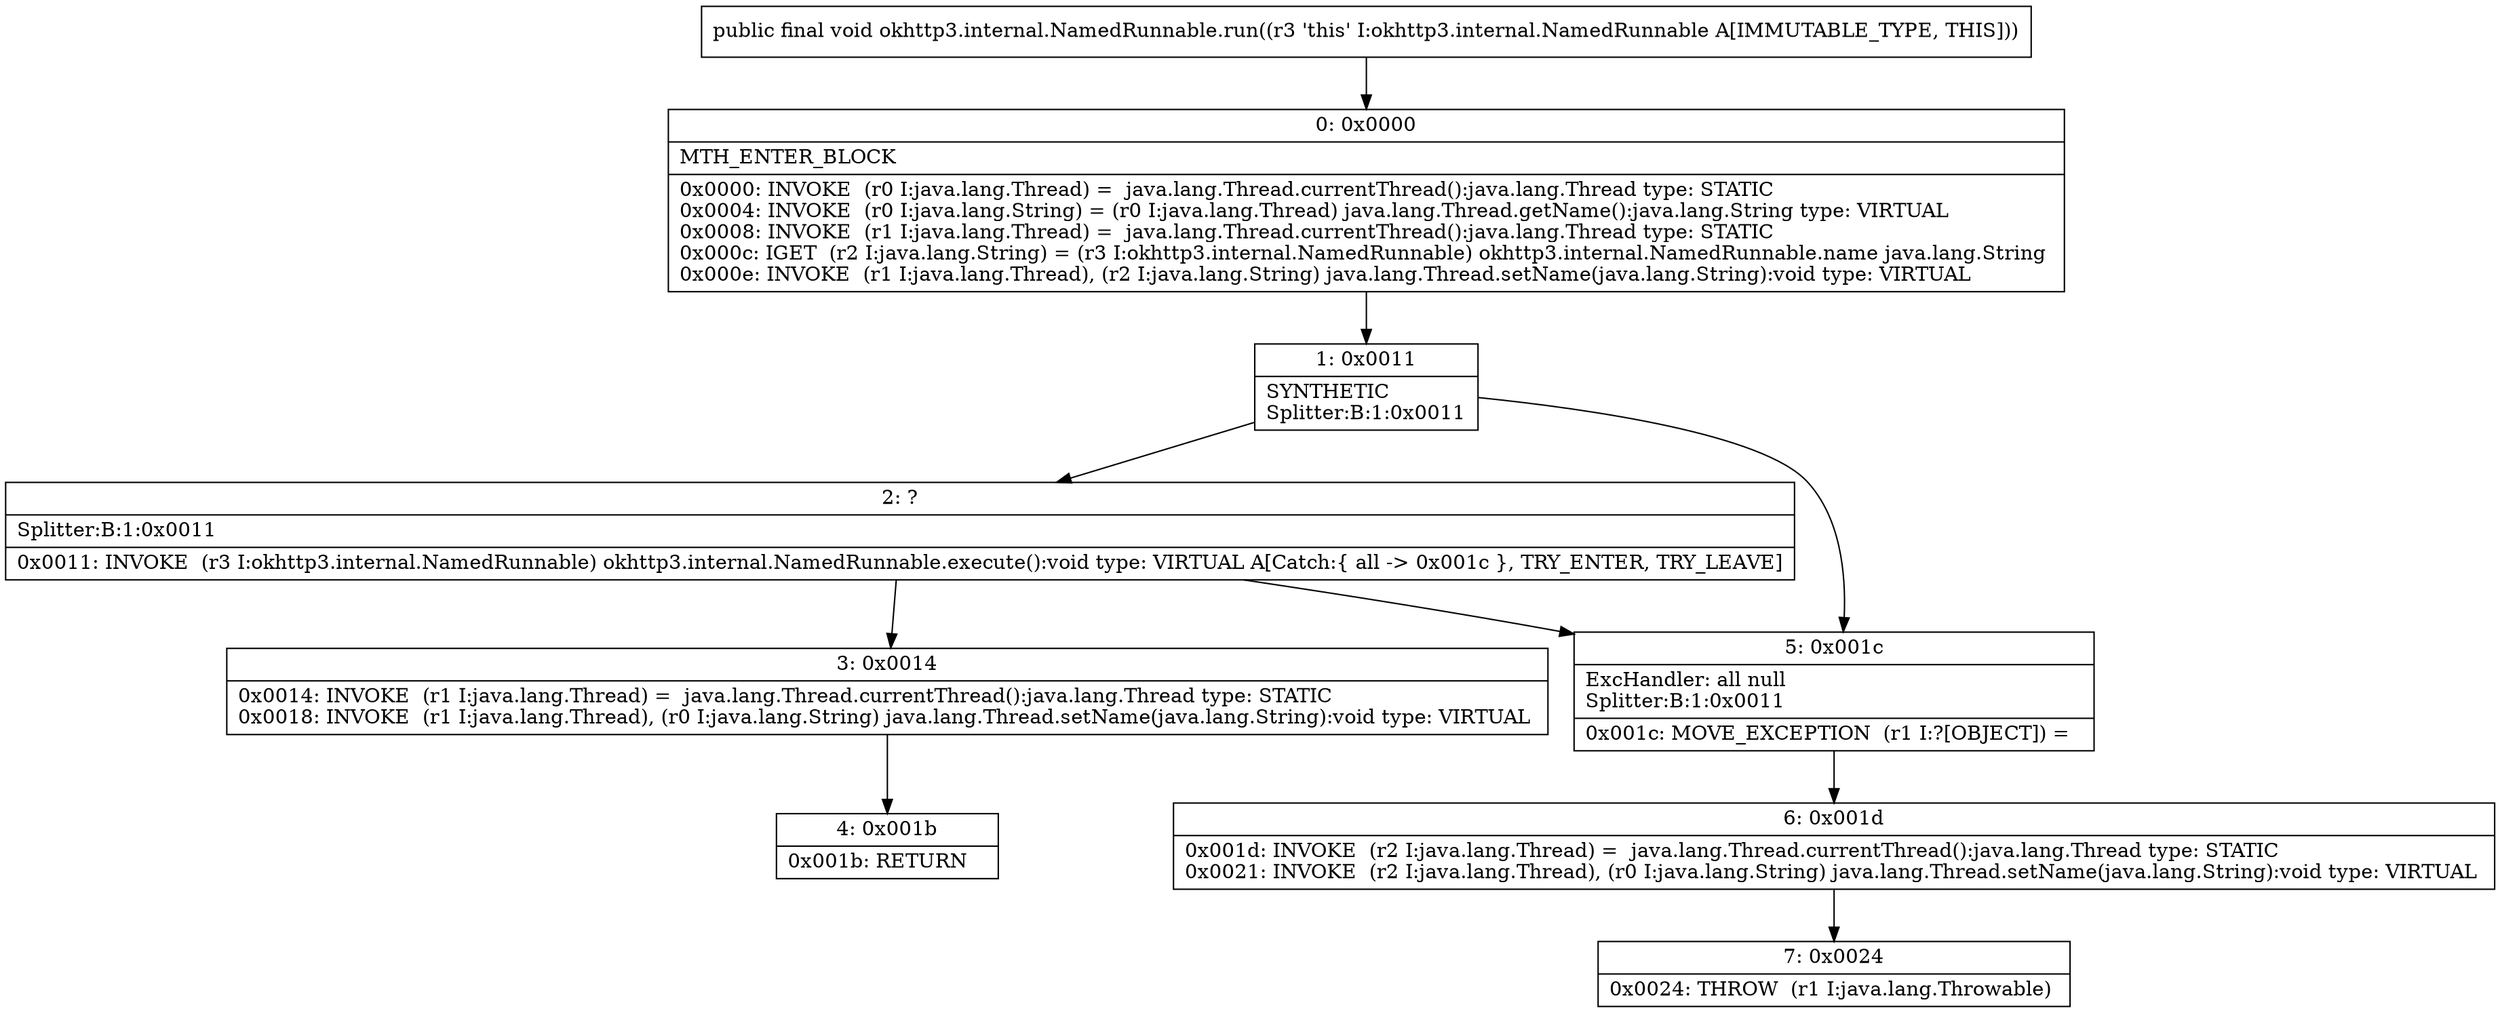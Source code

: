digraph "CFG forokhttp3.internal.NamedRunnable.run()V" {
Node_0 [shape=record,label="{0\:\ 0x0000|MTH_ENTER_BLOCK\l|0x0000: INVOKE  (r0 I:java.lang.Thread) =  java.lang.Thread.currentThread():java.lang.Thread type: STATIC \l0x0004: INVOKE  (r0 I:java.lang.String) = (r0 I:java.lang.Thread) java.lang.Thread.getName():java.lang.String type: VIRTUAL \l0x0008: INVOKE  (r1 I:java.lang.Thread) =  java.lang.Thread.currentThread():java.lang.Thread type: STATIC \l0x000c: IGET  (r2 I:java.lang.String) = (r3 I:okhttp3.internal.NamedRunnable) okhttp3.internal.NamedRunnable.name java.lang.String \l0x000e: INVOKE  (r1 I:java.lang.Thread), (r2 I:java.lang.String) java.lang.Thread.setName(java.lang.String):void type: VIRTUAL \l}"];
Node_1 [shape=record,label="{1\:\ 0x0011|SYNTHETIC\lSplitter:B:1:0x0011\l}"];
Node_2 [shape=record,label="{2\:\ ?|Splitter:B:1:0x0011\l|0x0011: INVOKE  (r3 I:okhttp3.internal.NamedRunnable) okhttp3.internal.NamedRunnable.execute():void type: VIRTUAL A[Catch:\{ all \-\> 0x001c \}, TRY_ENTER, TRY_LEAVE]\l}"];
Node_3 [shape=record,label="{3\:\ 0x0014|0x0014: INVOKE  (r1 I:java.lang.Thread) =  java.lang.Thread.currentThread():java.lang.Thread type: STATIC \l0x0018: INVOKE  (r1 I:java.lang.Thread), (r0 I:java.lang.String) java.lang.Thread.setName(java.lang.String):void type: VIRTUAL \l}"];
Node_4 [shape=record,label="{4\:\ 0x001b|0x001b: RETURN   \l}"];
Node_5 [shape=record,label="{5\:\ 0x001c|ExcHandler: all null\lSplitter:B:1:0x0011\l|0x001c: MOVE_EXCEPTION  (r1 I:?[OBJECT]) =  \l}"];
Node_6 [shape=record,label="{6\:\ 0x001d|0x001d: INVOKE  (r2 I:java.lang.Thread) =  java.lang.Thread.currentThread():java.lang.Thread type: STATIC \l0x0021: INVOKE  (r2 I:java.lang.Thread), (r0 I:java.lang.String) java.lang.Thread.setName(java.lang.String):void type: VIRTUAL \l}"];
Node_7 [shape=record,label="{7\:\ 0x0024|0x0024: THROW  (r1 I:java.lang.Throwable) \l}"];
MethodNode[shape=record,label="{public final void okhttp3.internal.NamedRunnable.run((r3 'this' I:okhttp3.internal.NamedRunnable A[IMMUTABLE_TYPE, THIS])) }"];
MethodNode -> Node_0;
Node_0 -> Node_1;
Node_1 -> Node_2;
Node_1 -> Node_5;
Node_2 -> Node_3;
Node_2 -> Node_5;
Node_3 -> Node_4;
Node_5 -> Node_6;
Node_6 -> Node_7;
}

